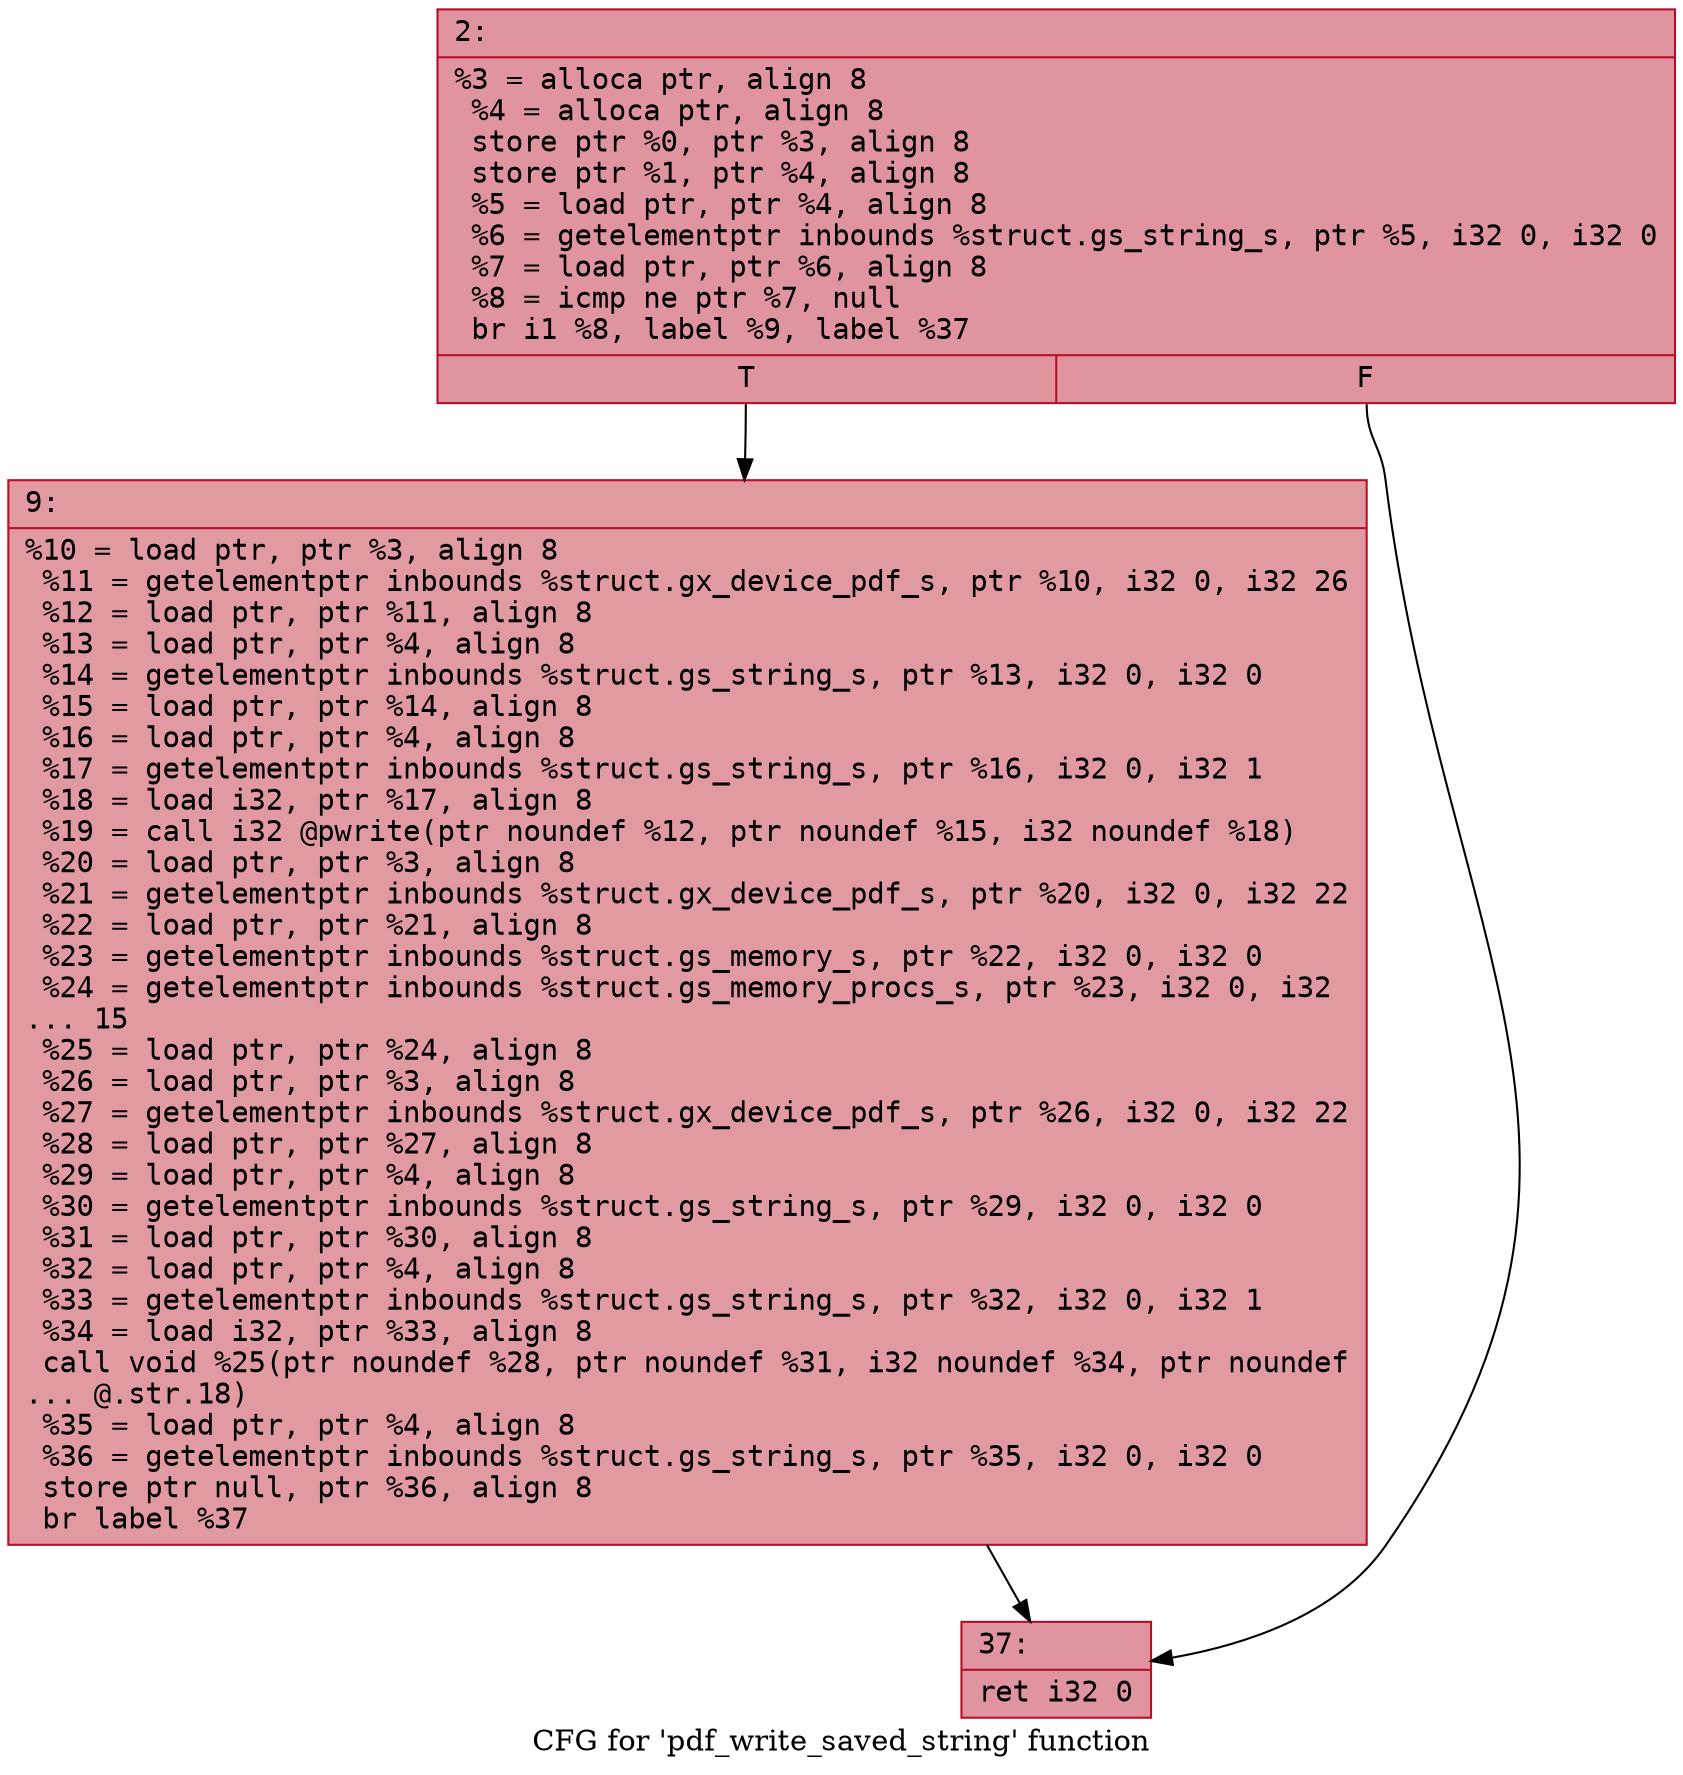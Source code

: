 digraph "CFG for 'pdf_write_saved_string' function" {
	label="CFG for 'pdf_write_saved_string' function";

	Node0x6000020b28a0 [shape=record,color="#b70d28ff", style=filled, fillcolor="#b70d2870" fontname="Courier",label="{2:\l|  %3 = alloca ptr, align 8\l  %4 = alloca ptr, align 8\l  store ptr %0, ptr %3, align 8\l  store ptr %1, ptr %4, align 8\l  %5 = load ptr, ptr %4, align 8\l  %6 = getelementptr inbounds %struct.gs_string_s, ptr %5, i32 0, i32 0\l  %7 = load ptr, ptr %6, align 8\l  %8 = icmp ne ptr %7, null\l  br i1 %8, label %9, label %37\l|{<s0>T|<s1>F}}"];
	Node0x6000020b28a0:s0 -> Node0x6000020b28f0[tooltip="2 -> 9\nProbability 62.50%" ];
	Node0x6000020b28a0:s1 -> Node0x6000020b2940[tooltip="2 -> 37\nProbability 37.50%" ];
	Node0x6000020b28f0 [shape=record,color="#b70d28ff", style=filled, fillcolor="#bb1b2c70" fontname="Courier",label="{9:\l|  %10 = load ptr, ptr %3, align 8\l  %11 = getelementptr inbounds %struct.gx_device_pdf_s, ptr %10, i32 0, i32 26\l  %12 = load ptr, ptr %11, align 8\l  %13 = load ptr, ptr %4, align 8\l  %14 = getelementptr inbounds %struct.gs_string_s, ptr %13, i32 0, i32 0\l  %15 = load ptr, ptr %14, align 8\l  %16 = load ptr, ptr %4, align 8\l  %17 = getelementptr inbounds %struct.gs_string_s, ptr %16, i32 0, i32 1\l  %18 = load i32, ptr %17, align 8\l  %19 = call i32 @pwrite(ptr noundef %12, ptr noundef %15, i32 noundef %18)\l  %20 = load ptr, ptr %3, align 8\l  %21 = getelementptr inbounds %struct.gx_device_pdf_s, ptr %20, i32 0, i32 22\l  %22 = load ptr, ptr %21, align 8\l  %23 = getelementptr inbounds %struct.gs_memory_s, ptr %22, i32 0, i32 0\l  %24 = getelementptr inbounds %struct.gs_memory_procs_s, ptr %23, i32 0, i32\l... 15\l  %25 = load ptr, ptr %24, align 8\l  %26 = load ptr, ptr %3, align 8\l  %27 = getelementptr inbounds %struct.gx_device_pdf_s, ptr %26, i32 0, i32 22\l  %28 = load ptr, ptr %27, align 8\l  %29 = load ptr, ptr %4, align 8\l  %30 = getelementptr inbounds %struct.gs_string_s, ptr %29, i32 0, i32 0\l  %31 = load ptr, ptr %30, align 8\l  %32 = load ptr, ptr %4, align 8\l  %33 = getelementptr inbounds %struct.gs_string_s, ptr %32, i32 0, i32 1\l  %34 = load i32, ptr %33, align 8\l  call void %25(ptr noundef %28, ptr noundef %31, i32 noundef %34, ptr noundef\l... @.str.18)\l  %35 = load ptr, ptr %4, align 8\l  %36 = getelementptr inbounds %struct.gs_string_s, ptr %35, i32 0, i32 0\l  store ptr null, ptr %36, align 8\l  br label %37\l}"];
	Node0x6000020b28f0 -> Node0x6000020b2940[tooltip="9 -> 37\nProbability 100.00%" ];
	Node0x6000020b2940 [shape=record,color="#b70d28ff", style=filled, fillcolor="#b70d2870" fontname="Courier",label="{37:\l|  ret i32 0\l}"];
}
